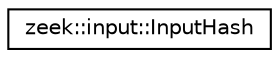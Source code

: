 digraph "Graphical Class Hierarchy"
{
 // LATEX_PDF_SIZE
  edge [fontname="Helvetica",fontsize="10",labelfontname="Helvetica",labelfontsize="10"];
  node [fontname="Helvetica",fontsize="10",shape=record];
  rankdir="LR";
  Node0 [label="zeek::input::InputHash",height=0.2,width=0.4,color="black", fillcolor="white", style="filled",URL="$d4/dfb/structzeek_1_1input_1_1InputHash.html",tooltip=" "];
}
